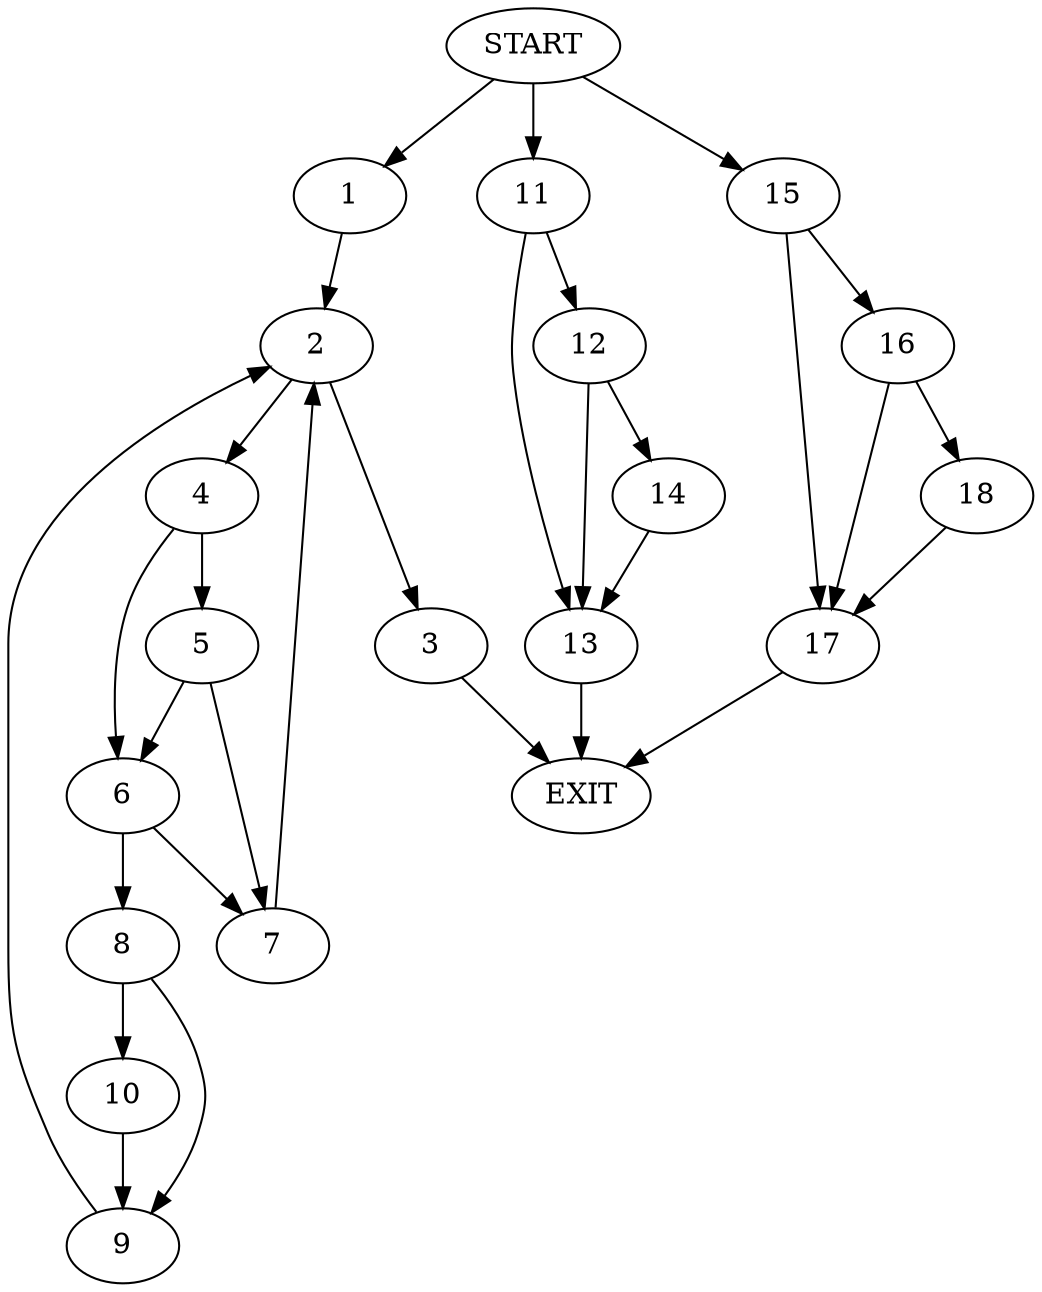 digraph {
0 [label="START"];
1;
2;
3;
4;
5;
6;
7;
8;
9;
10;
11;
12;
13;
14;
15;
16;
17;
18;
19 [label="EXIT"];
0 -> 1;
1 -> 2;
2 -> 3;
2 -> 4;
4 -> 5;
4 -> 6;
3 -> 19;
5 -> 6;
5 -> 7;
6 -> 7;
6 -> 8;
7 -> 2;
8 -> 9;
8 -> 10;
10 -> 9;
9 -> 2;
0 -> 11;
11 -> 12;
11 -> 13;
12 -> 13;
12 -> 14;
13 -> 19;
14 -> 13;
0 -> 15;
15 -> 16;
15 -> 17;
16 -> 18;
16 -> 17;
17 -> 19;
18 -> 17;
}